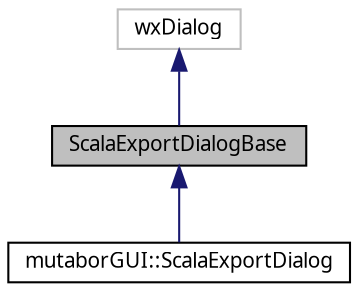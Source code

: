 digraph "ScalaExportDialogBase"
{
  edge [fontname="Sans",fontsize="10",labelfontname="Sans",labelfontsize="10"];
  node [fontname="Sans",fontsize="10",shape=record];
  Node0 [label="ScalaExportDialogBase",height=0.2,width=0.4,color="black", fillcolor="grey75", style="filled", fontcolor="black"];
  Node1 -> Node0 [dir="back",color="midnightblue",fontsize="10",style="solid",fontname="Sans"];
  Node1 [label="wxDialog",height=0.2,width=0.4,color="grey75", fillcolor="white", style="filled"];
  Node0 -> Node2 [dir="back",color="midnightblue",fontsize="10",style="solid",fontname="Sans"];
  Node2 [label="mutaborGUI::ScalaExportDialog",height=0.2,width=0.4,color="black", fillcolor="white", style="filled",URL="$d4/df4/classmutaborGUI_1_1ScalaExportDialog.html",tooltip="Scala export dialog with enhanced logic. "];
}
